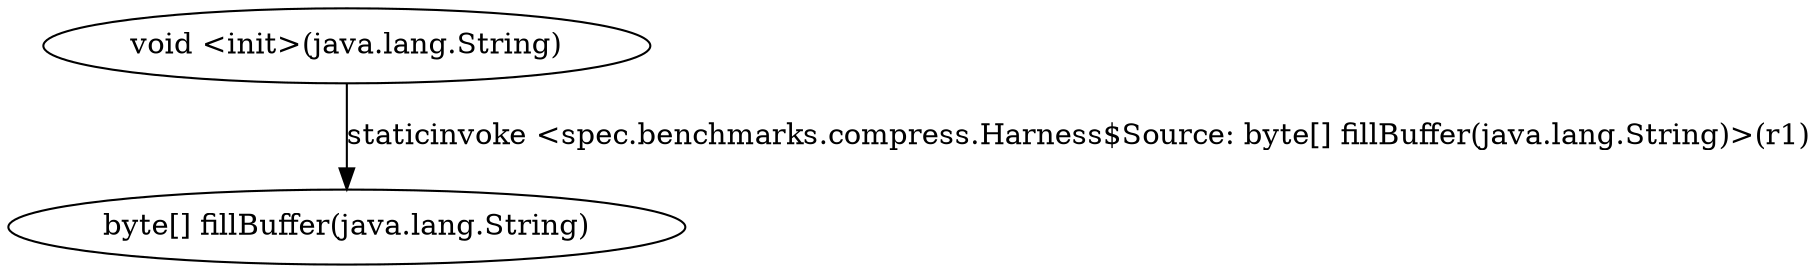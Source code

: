 digraph g {
1[label="byte[] fillBuffer(java.lang.String)"]
0[label="void <init>(java.lang.String)"]
0->1[label="staticinvoke <spec.benchmarks.compress.Harness$Source: byte[] fillBuffer(java.lang.String)>(r1)"]
}